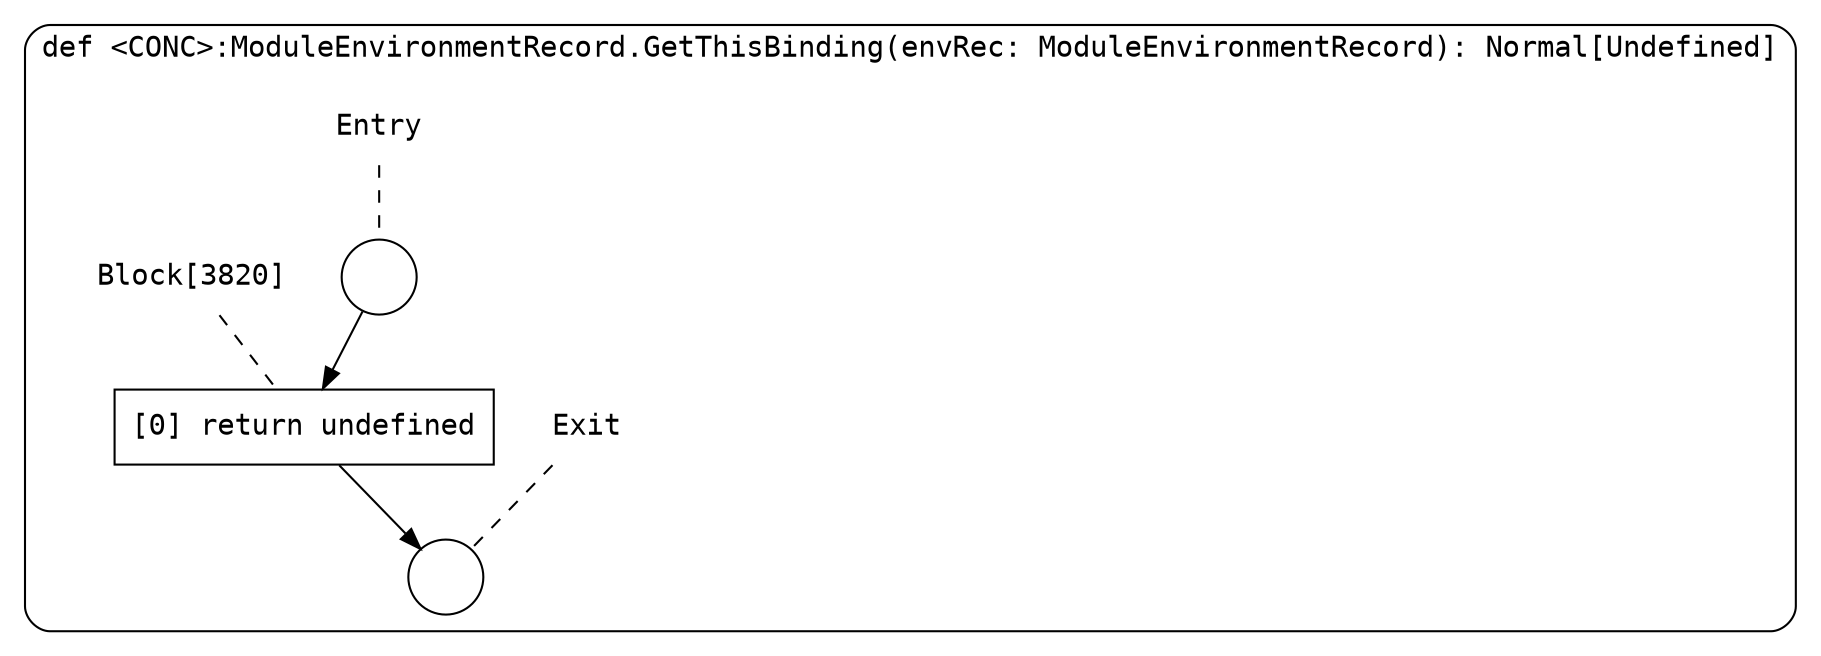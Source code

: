 digraph {
  graph [fontname = "Consolas"]
  node [fontname = "Consolas"]
  edge [fontname = "Consolas"]
  subgraph cluster1018 {
    label = "def <CONC>:ModuleEnvironmentRecord.GetThisBinding(envRec: ModuleEnvironmentRecord): Normal[Undefined]"
    style = rounded
    cluster1018_entry_name [shape=none, label=<<font color="black">Entry</font>>]
    cluster1018_entry_name -> cluster1018_entry [arrowhead=none, color="black", style=dashed]
    cluster1018_entry [shape=circle label=" " color="black" fillcolor="white" style=filled]
    cluster1018_entry -> node3820 [color="black"]
    cluster1018_exit_name [shape=none, label=<<font color="black">Exit</font>>]
    cluster1018_exit_name -> cluster1018_exit [arrowhead=none, color="black", style=dashed]
    cluster1018_exit [shape=circle label=" " color="black" fillcolor="white" style=filled]
    node3820_name [shape=none, label=<<font color="black">Block[3820]</font>>]
    node3820_name -> node3820 [arrowhead=none, color="black", style=dashed]
    node3820 [shape=box, label=<<font color="black">[0] return undefined<BR ALIGN="LEFT"/></font>> color="black" fillcolor="white", style=filled]
    node3820 -> cluster1018_exit [color="black"]
  }
}
